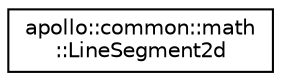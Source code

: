 digraph "Graphical Class Hierarchy"
{
  edge [fontname="Helvetica",fontsize="10",labelfontname="Helvetica",labelfontsize="10"];
  node [fontname="Helvetica",fontsize="10",shape=record];
  rankdir="LR";
  Node1 [label="apollo::common::math\l::LineSegment2d",height=0.2,width=0.4,color="black", fillcolor="white", style="filled",URL="$classapollo_1_1common_1_1math_1_1LineSegment2d.html",tooltip="Line segment in 2-D. "];
}
